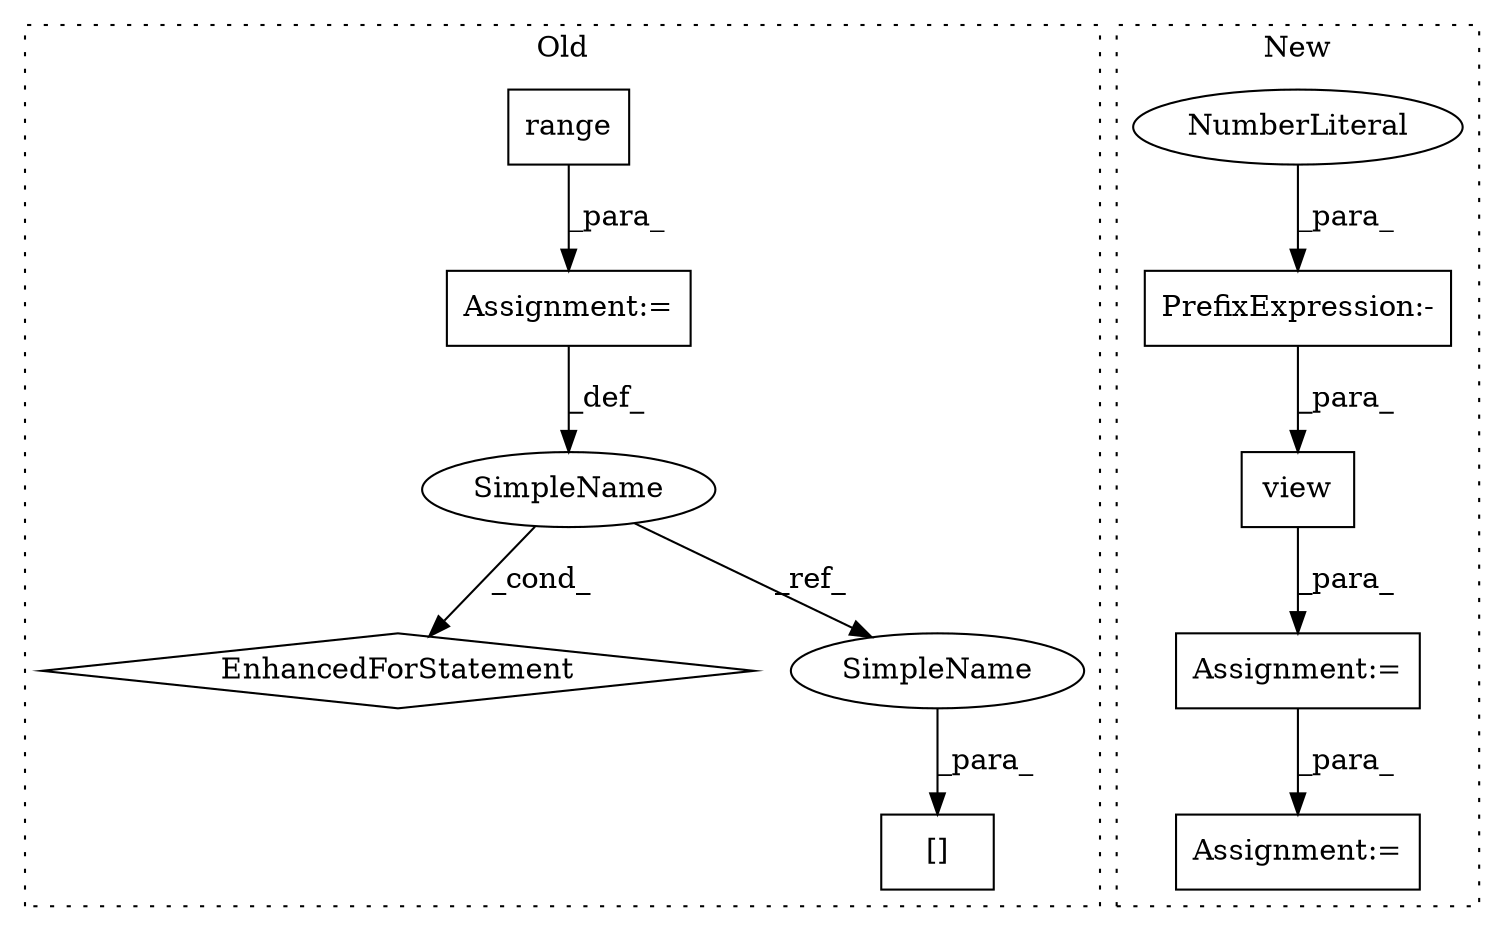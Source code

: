digraph G {
subgraph cluster0 {
1 [label="range" a="32" s="2947,2963" l="6,1" shape="box"];
3 [label="Assignment:=" a="7" s="2882,2964" l="57,2" shape="box"];
4 [label="EnhancedForStatement" a="70" s="2882,2964" l="57,2" shape="diamond"];
5 [label="[]" a="2" s="3113,3128" l="14,1" shape="box"];
6 [label="SimpleName" a="42" s="2943" l="1" shape="ellipse"];
11 [label="SimpleName" a="42" s="3127" l="1" shape="ellipse"];
label = "Old";
style="dotted";
}
subgraph cluster1 {
2 [label="view" a="32" s="2799,2806" l="5,1" shape="box"];
7 [label="Assignment:=" a="7" s="2974" l="1" shape="box"];
8 [label="Assignment:=" a="7" s="2902" l="1" shape="box"];
9 [label="PrefixExpression:-" a="38" s="2804" l="1" shape="box"];
10 [label="NumberLiteral" a="34" s="2805" l="1" shape="ellipse"];
label = "New";
style="dotted";
}
1 -> 3 [label="_para_"];
2 -> 8 [label="_para_"];
3 -> 6 [label="_def_"];
6 -> 11 [label="_ref_"];
6 -> 4 [label="_cond_"];
8 -> 7 [label="_para_"];
9 -> 2 [label="_para_"];
10 -> 9 [label="_para_"];
11 -> 5 [label="_para_"];
}
